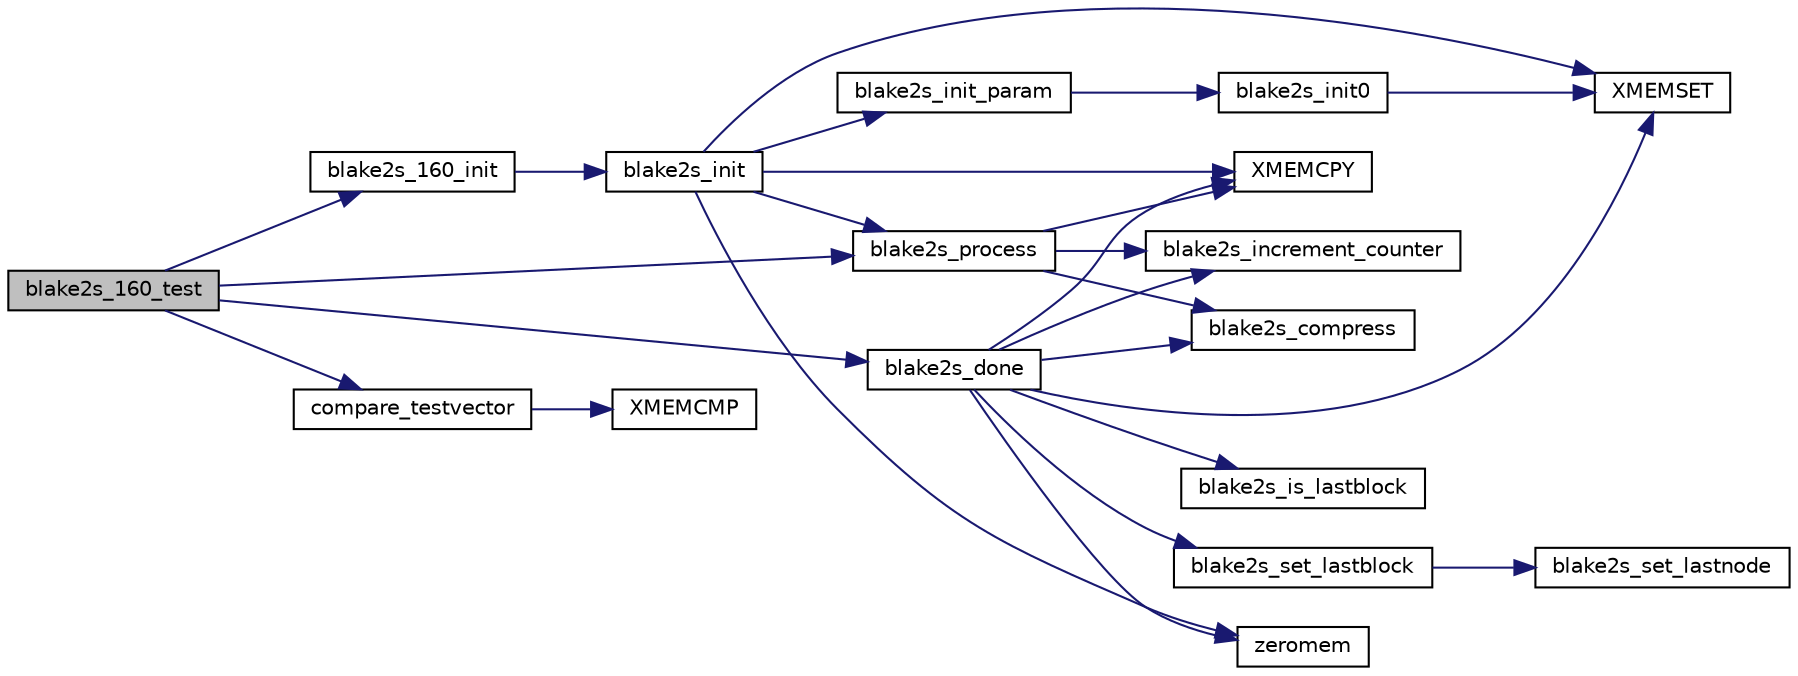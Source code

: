 digraph "blake2s_160_test"
{
 // LATEX_PDF_SIZE
  edge [fontname="Helvetica",fontsize="10",labelfontname="Helvetica",labelfontsize="10"];
  node [fontname="Helvetica",fontsize="10",shape=record];
  rankdir="LR";
  Node42 [label="blake2s_160_test",height=0.2,width=0.4,color="black", fillcolor="grey75", style="filled", fontcolor="black",tooltip="Self-test the hash."];
  Node42 -> Node43 [color="midnightblue",fontsize="10",style="solid",fontname="Helvetica"];
  Node43 [label="blake2s_160_init",height=0.2,width=0.4,color="black", fillcolor="white", style="filled",URL="$blake2s_8c.html#ad1196cb2fa2a712bb4863d6718782e11",tooltip="Initialize the hash state."];
  Node43 -> Node44 [color="midnightblue",fontsize="10",style="solid",fontname="Helvetica"];
  Node44 [label="blake2s_init",height=0.2,width=0.4,color="black", fillcolor="white", style="filled",URL="$blake2s_8c.html#a93c803f6354c661107d65ddc22cfc77f",tooltip="Initialize the hash/MAC state."];
  Node44 -> Node45 [color="midnightblue",fontsize="10",style="solid",fontname="Helvetica"];
  Node45 [label="XMEMSET",height=0.2,width=0.4,color="black", fillcolor="white", style="filled",URL="$tomcrypt__cfg_8h.html#aa3c34a6f6c61de7da9258b5a30e32c2f",tooltip=" "];
  Node44 -> Node46 [color="midnightblue",fontsize="10",style="solid",fontname="Helvetica"];
  Node46 [label="blake2s_init_param",height=0.2,width=0.4,color="black", fillcolor="white", style="filled",URL="$blake2s_8c.html#a72a26320a7aeae66b0d4474fad4b5acb",tooltip=" "];
  Node46 -> Node47 [color="midnightblue",fontsize="10",style="solid",fontname="Helvetica"];
  Node47 [label="blake2s_init0",height=0.2,width=0.4,color="black", fillcolor="white", style="filled",URL="$blake2s_8c.html#a13c68852b36b9623a53069c5a315d0a4",tooltip=" "];
  Node47 -> Node45 [color="midnightblue",fontsize="10",style="solid",fontname="Helvetica"];
  Node44 -> Node48 [color="midnightblue",fontsize="10",style="solid",fontname="Helvetica"];
  Node48 [label="XMEMCPY",height=0.2,width=0.4,color="black", fillcolor="white", style="filled",URL="$tomcrypt__cfg_8h.html#a7691dd48d60d5fc6daf2fa7ec4c55e12",tooltip=" "];
  Node44 -> Node49 [color="midnightblue",fontsize="10",style="solid",fontname="Helvetica"];
  Node49 [label="blake2s_process",height=0.2,width=0.4,color="black", fillcolor="white", style="filled",URL="$blake2s_8c.html#ad8751ffefd8ef5161beb25e770f81628",tooltip="Process a block of memory through the hash."];
  Node49 -> Node48 [color="midnightblue",fontsize="10",style="solid",fontname="Helvetica"];
  Node49 -> Node50 [color="midnightblue",fontsize="10",style="solid",fontname="Helvetica"];
  Node50 [label="blake2s_increment_counter",height=0.2,width=0.4,color="black", fillcolor="white", style="filled",URL="$blake2s_8c.html#a2a1049b5acde39eb322d738181250cf9",tooltip=" "];
  Node49 -> Node51 [color="midnightblue",fontsize="10",style="solid",fontname="Helvetica"];
  Node51 [label="blake2s_compress",height=0.2,width=0.4,color="black", fillcolor="white", style="filled",URL="$blake2s_8c.html#aa02aa6685f7daef2c7066b9d5573df0b",tooltip=" "];
  Node44 -> Node52 [color="midnightblue",fontsize="10",style="solid",fontname="Helvetica"];
  Node52 [label="zeromem",height=0.2,width=0.4,color="black", fillcolor="white", style="filled",URL="$tomcrypt__misc_8h.html#a63b6e188713790263bfd3612fe8b398f",tooltip="Zero a block of memory."];
  Node42 -> Node53 [color="midnightblue",fontsize="10",style="solid",fontname="Helvetica"];
  Node53 [label="blake2s_done",height=0.2,width=0.4,color="black", fillcolor="white", style="filled",URL="$blake2s_8c.html#a951f967f191626d78ef0c4202dceac46",tooltip="Terminate the hash to get the digest."];
  Node53 -> Node54 [color="midnightblue",fontsize="10",style="solid",fontname="Helvetica"];
  Node54 [label="blake2s_is_lastblock",height=0.2,width=0.4,color="black", fillcolor="white", style="filled",URL="$blake2s_8c.html#a4d686149700c76c209e0811c63734e41",tooltip=" "];
  Node53 -> Node50 [color="midnightblue",fontsize="10",style="solid",fontname="Helvetica"];
  Node53 -> Node55 [color="midnightblue",fontsize="10",style="solid",fontname="Helvetica"];
  Node55 [label="blake2s_set_lastblock",height=0.2,width=0.4,color="black", fillcolor="white", style="filled",URL="$blake2s_8c.html#a710ea11528a59bfda247fc4ac894fbbe",tooltip=" "];
  Node55 -> Node56 [color="midnightblue",fontsize="10",style="solid",fontname="Helvetica"];
  Node56 [label="blake2s_set_lastnode",height=0.2,width=0.4,color="black", fillcolor="white", style="filled",URL="$blake2s_8c.html#a4ef5893be0b273c6ab319ad5e46e529b",tooltip=" "];
  Node53 -> Node45 [color="midnightblue",fontsize="10",style="solid",fontname="Helvetica"];
  Node53 -> Node51 [color="midnightblue",fontsize="10",style="solid",fontname="Helvetica"];
  Node53 -> Node48 [color="midnightblue",fontsize="10",style="solid",fontname="Helvetica"];
  Node53 -> Node52 [color="midnightblue",fontsize="10",style="solid",fontname="Helvetica"];
  Node42 -> Node49 [color="midnightblue",fontsize="10",style="solid",fontname="Helvetica"];
  Node42 -> Node57 [color="midnightblue",fontsize="10",style="solid",fontname="Helvetica"];
  Node57 [label="compare_testvector",height=0.2,width=0.4,color="black", fillcolor="white", style="filled",URL="$tomcrypt__misc_8h.html#a7764a7f27897c6182335752df00b5f8e",tooltip="Compare two test-vectors."];
  Node57 -> Node58 [color="midnightblue",fontsize="10",style="solid",fontname="Helvetica"];
  Node58 [label="XMEMCMP",height=0.2,width=0.4,color="black", fillcolor="white", style="filled",URL="$tomcrypt__cfg_8h.html#a372b974ec0ac07abcd55297554fe540f",tooltip=" "];
}
